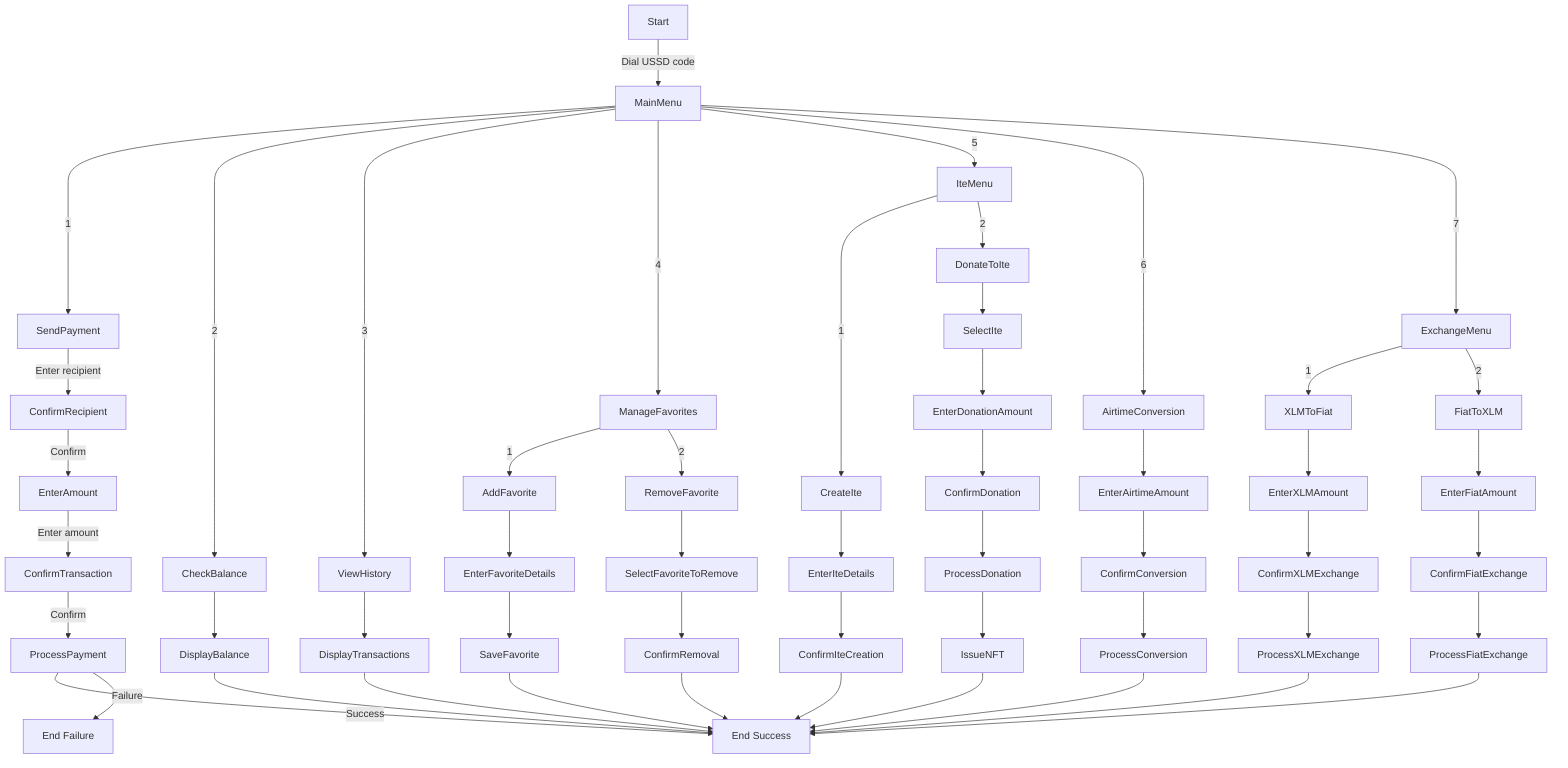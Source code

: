 graph TD
    Start[Start] -->|Dial USSD code| MainMenu
    MainMenu -->|1| SendPayment
    MainMenu -->|2| CheckBalance
    MainMenu -->|3| ViewHistory
    MainMenu -->|4| ManageFavorites
    MainMenu -->|5| IteMenu
    MainMenu -->|6| AirtimeConversion
    MainMenu -->|7| ExchangeMenu

    SendPayment -->|Enter recipient| ConfirmRecipient
    ConfirmRecipient -->|Confirm| EnterAmount
    EnterAmount -->|Enter amount| ConfirmTransaction
    ConfirmTransaction -->|Confirm| ProcessPayment
    ProcessPayment -->|Success| EndSuccess
    ProcessPayment -->|Failure| EndFailure

    CheckBalance --> DisplayBalance
    DisplayBalance --> EndSuccess

    ViewHistory --> DisplayTransactions
    DisplayTransactions --> EndSuccess

    ManageFavorites -->|1| AddFavorite
    ManageFavorites -->|2| RemoveFavorite
    AddFavorite --> EnterFavoriteDetails
    EnterFavoriteDetails --> SaveFavorite
    SaveFavorite --> EndSuccess
    RemoveFavorite --> SelectFavoriteToRemove
    SelectFavoriteToRemove --> ConfirmRemoval
    ConfirmRemoval --> EndSuccess

    IteMenu -->|1| CreateIte
    IteMenu -->|2| DonateToIte
    CreateIte --> EnterIteDetails
    EnterIteDetails --> ConfirmIteCreation
    ConfirmIteCreation --> EndSuccess
    DonateToIte --> SelectIte
    SelectIte --> EnterDonationAmount
    EnterDonationAmount --> ConfirmDonation
    ConfirmDonation --> ProcessDonation
    ProcessDonation --> IssueNFT
    IssueNFT --> EndSuccess

    AirtimeConversion --> EnterAirtimeAmount
    EnterAirtimeAmount --> ConfirmConversion
    ConfirmConversion --> ProcessConversion
    ProcessConversion --> EndSuccess

    ExchangeMenu -->|1| XLMToFiat
    ExchangeMenu -->|2| FiatToXLM
    XLMToFiat --> EnterXLMAmount
    EnterXLMAmount --> ConfirmXLMExchange
    ConfirmXLMExchange --> ProcessXLMExchange
    ProcessXLMExchange --> EndSuccess
    FiatToXLM --> EnterFiatAmount
    EnterFiatAmount --> ConfirmFiatExchange
    ConfirmFiatExchange --> ProcessFiatExchange
    ProcessFiatExchange --> EndSuccess

    EndSuccess[End Success]
    EndFailure[End Failure]